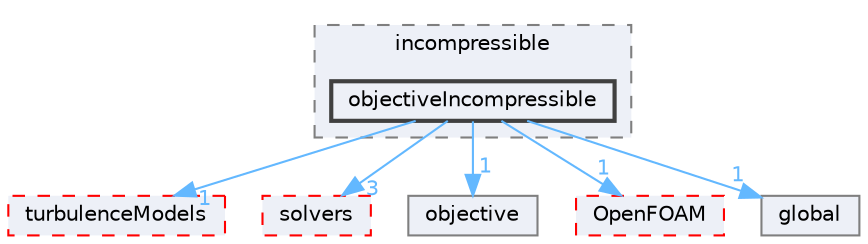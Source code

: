 digraph "src/optimisation/adjointOptimisation/adjoint/objectives/incompressible/objectiveIncompressible"
{
 // LATEX_PDF_SIZE
  bgcolor="transparent";
  edge [fontname=Helvetica,fontsize=10,labelfontname=Helvetica,labelfontsize=10];
  node [fontname=Helvetica,fontsize=10,shape=box,height=0.2,width=0.4];
  compound=true
  subgraph clusterdir_59bc66a6dc9243eca0911879966deb11 {
    graph [ bgcolor="#edf0f7", pencolor="grey50", label="incompressible", fontname=Helvetica,fontsize=10 style="filled,dashed", URL="dir_59bc66a6dc9243eca0911879966deb11.html",tooltip=""]
  dir_c41866a3dc3254ac17157dda7c270a3c [label="objectiveIncompressible", fillcolor="#edf0f7", color="grey25", style="filled,bold", URL="dir_c41866a3dc3254ac17157dda7c270a3c.html",tooltip=""];
  }
  dir_65c5a1cbdce3964d4a2bd5a2c0168e6b [label="turbulenceModels", fillcolor="#edf0f7", color="red", style="filled,dashed", URL="dir_65c5a1cbdce3964d4a2bd5a2c0168e6b.html",tooltip=""];
  dir_f1ea2e00111d8324be054b4e32e6ee53 [label="solvers", fillcolor="#edf0f7", color="red", style="filled,dashed", URL="dir_f1ea2e00111d8324be054b4e32e6ee53.html",tooltip=""];
  dir_a0aa4c38d3dff1485247f6f20d658516 [label="objective", fillcolor="#edf0f7", color="grey50", style="filled", URL="dir_a0aa4c38d3dff1485247f6f20d658516.html",tooltip=""];
  dir_c5473ff19b20e6ec4dfe5c310b3778a8 [label="OpenFOAM", fillcolor="#edf0f7", color="red", style="filled,dashed", URL="dir_c5473ff19b20e6ec4dfe5c310b3778a8.html",tooltip=""];
  dir_dd56dc4c5f6c51768e20e60d3fce2a94 [label="global", fillcolor="#edf0f7", color="grey50", style="filled", URL="dir_dd56dc4c5f6c51768e20e60d3fce2a94.html",tooltip=""];
  dir_c41866a3dc3254ac17157dda7c270a3c->dir_65c5a1cbdce3964d4a2bd5a2c0168e6b [headlabel="1", labeldistance=1.5 headhref="dir_002661_004142.html" href="dir_002661_004142.html" color="steelblue1" fontcolor="steelblue1"];
  dir_c41866a3dc3254ac17157dda7c270a3c->dir_a0aa4c38d3dff1485247f6f20d658516 [headlabel="1", labeldistance=1.5 headhref="dir_002661_002657.html" href="dir_002661_002657.html" color="steelblue1" fontcolor="steelblue1"];
  dir_c41866a3dc3254ac17157dda7c270a3c->dir_c5473ff19b20e6ec4dfe5c310b3778a8 [headlabel="1", labeldistance=1.5 headhref="dir_002661_002695.html" href="dir_002661_002695.html" color="steelblue1" fontcolor="steelblue1"];
  dir_c41866a3dc3254ac17157dda7c270a3c->dir_dd56dc4c5f6c51768e20e60d3fce2a94 [headlabel="1", labeldistance=1.5 headhref="dir_002661_001646.html" href="dir_002661_001646.html" color="steelblue1" fontcolor="steelblue1"];
  dir_c41866a3dc3254ac17157dda7c270a3c->dir_f1ea2e00111d8324be054b4e32e6ee53 [headlabel="3", labeldistance=1.5 headhref="dir_002661_003659.html" href="dir_002661_003659.html" color="steelblue1" fontcolor="steelblue1"];
}
